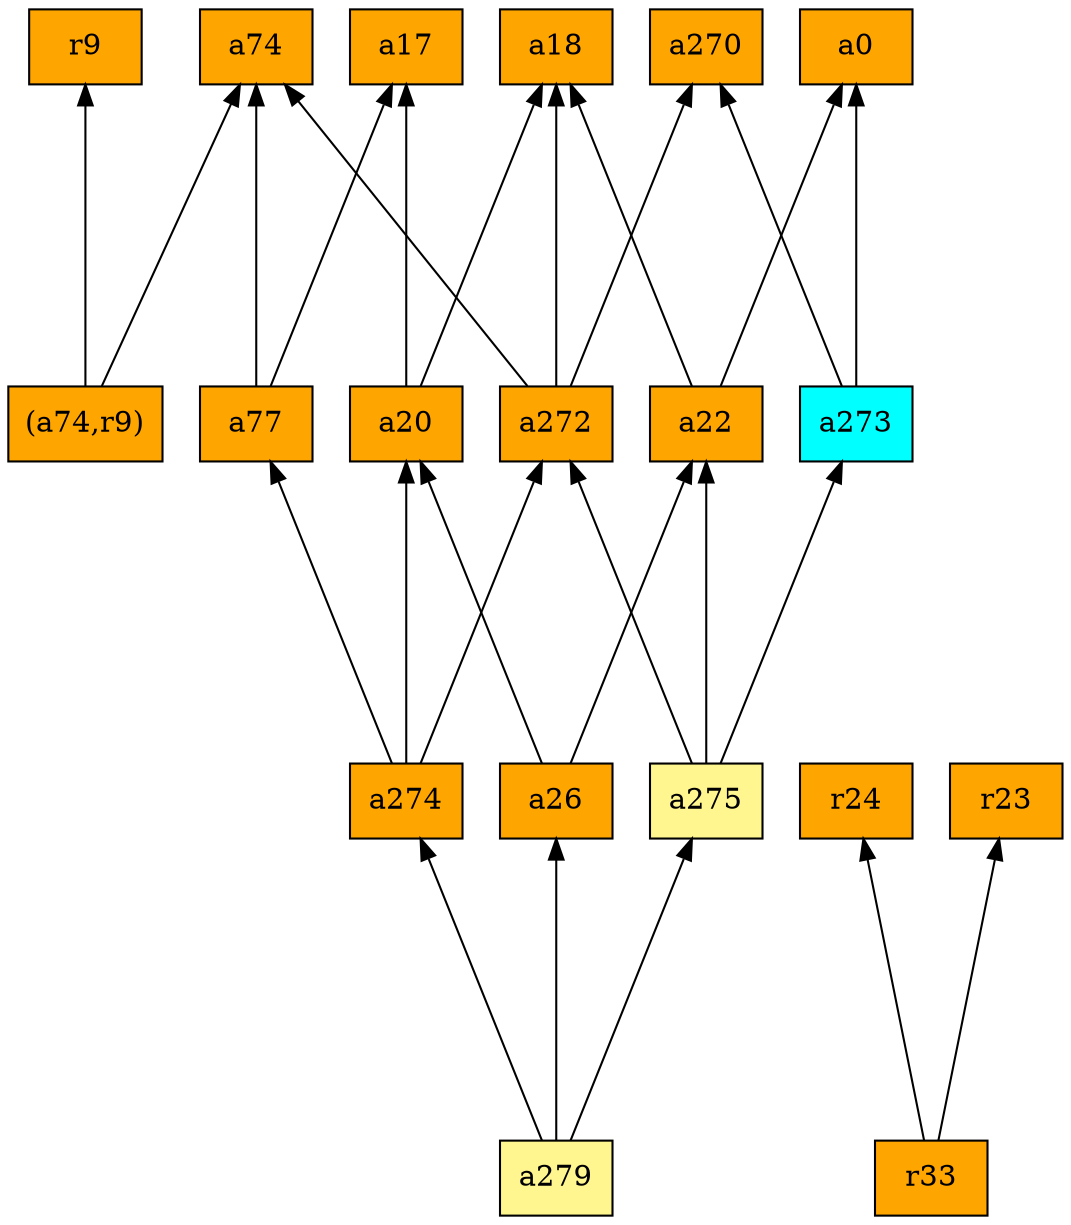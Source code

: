 digraph G {
rankdir=BT;ranksep="2.0";
"a74" [shape=record,fillcolor=orange,style=filled,label="{a74}"];
"a279" [shape=record,fillcolor=khaki1,style=filled,label="{a279}"];
"(a74,r9)" [shape=record,fillcolor=orange,style=filled,label="{(a74,r9)}"];
"a17" [shape=record,fillcolor=orange,style=filled,label="{a17}"];
"a77" [shape=record,fillcolor=orange,style=filled,label="{a77}"];
"a18" [shape=record,fillcolor=orange,style=filled,label="{a18}"];
"r9" [shape=record,fillcolor=orange,style=filled,label="{r9}"];
"a22" [shape=record,fillcolor=orange,style=filled,label="{a22}"];
"a20" [shape=record,fillcolor=orange,style=filled,label="{a20}"];
"r24" [shape=record,fillcolor=orange,style=filled,label="{r24}"];
"r23" [shape=record,fillcolor=orange,style=filled,label="{r23}"];
"a275" [shape=record,fillcolor=khaki1,style=filled,label="{a275}"];
"r33" [shape=record,fillcolor=orange,style=filled,label="{r33}"];
"a26" [shape=record,fillcolor=orange,style=filled,label="{a26}"];
"a274" [shape=record,fillcolor=orange,style=filled,label="{a274}"];
"a270" [shape=record,fillcolor=orange,style=filled,label="{a270}"];
"a272" [shape=record,fillcolor=orange,style=filled,label="{a272}"];
"a0" [shape=record,fillcolor=orange,style=filled,label="{a0}"];
"a273" [shape=record,fillcolor=cyan,style=filled,label="{a273}"];
"a279" -> "a26"
"a279" -> "a275"
"a279" -> "a274"
"(a74,r9)" -> "r9"
"(a74,r9)" -> "a74"
"a77" -> "a74"
"a77" -> "a17"
"a22" -> "a0"
"a22" -> "a18"
"a20" -> "a18"
"a20" -> "a17"
"a275" -> "a22"
"a275" -> "a272"
"a275" -> "a273"
"r33" -> "r24"
"r33" -> "r23"
"a26" -> "a20"
"a26" -> "a22"
"a274" -> "a20"
"a274" -> "a77"
"a274" -> "a272"
"a272" -> "a270"
"a272" -> "a18"
"a272" -> "a74"
"a273" -> "a0"
"a273" -> "a270"
}